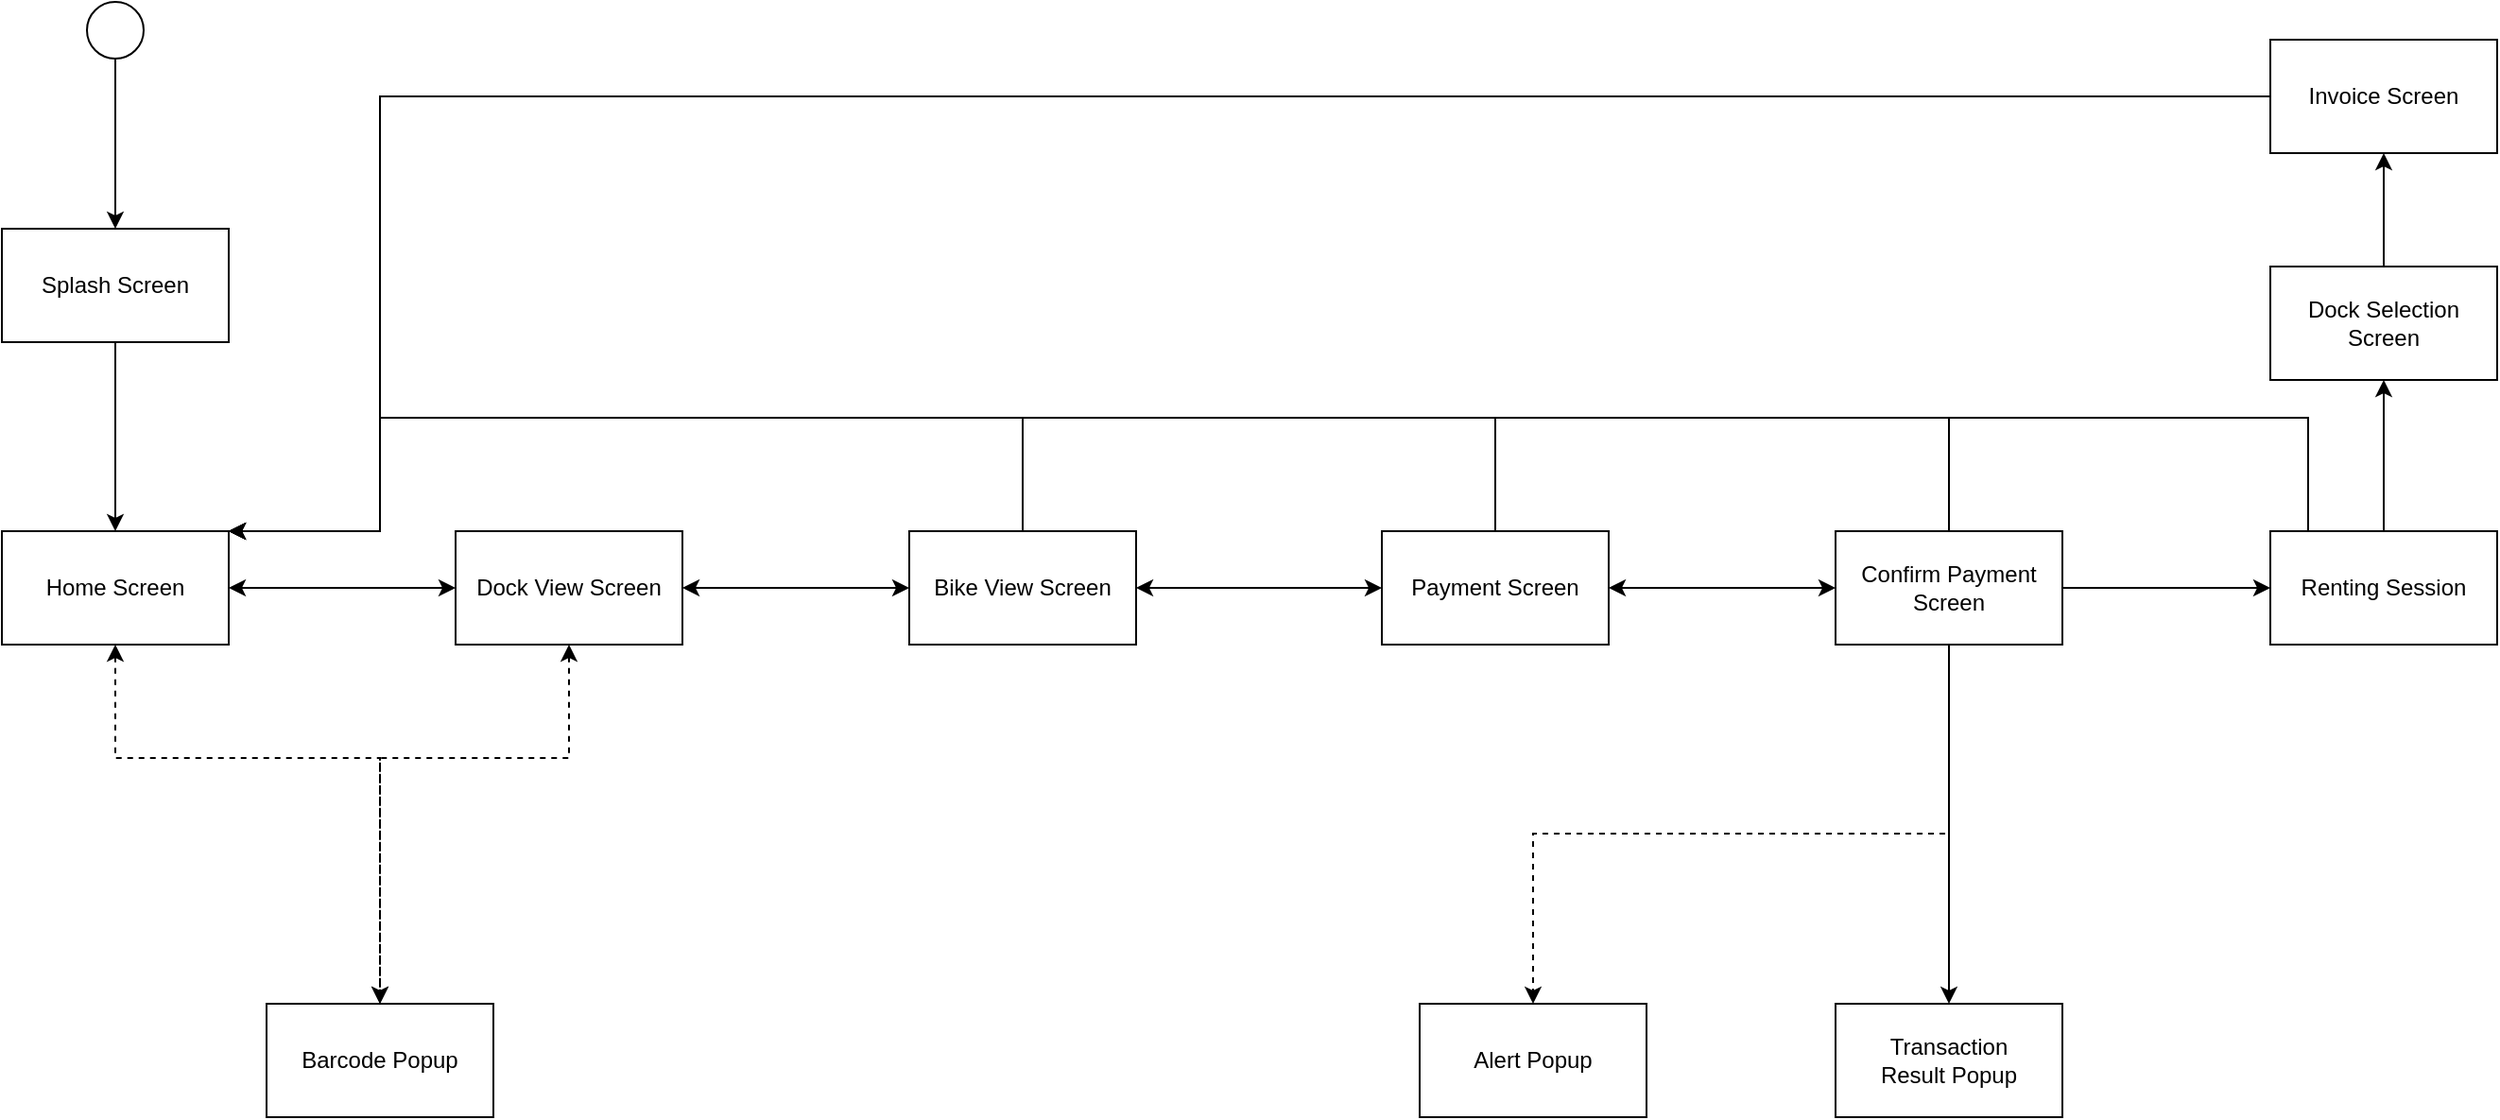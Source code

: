 <mxfile version="14.1.2" type="device"><diagram id="MIRiIVkZW667SX1PnHVQ" name="Page-1"><mxGraphModel dx="5150" dy="2085" grid="1" gridSize="10" guides="1" tooltips="1" connect="1" arrows="1" fold="1" page="1" pageScale="1" pageWidth="850" pageHeight="1100" math="0" shadow="0"><root><mxCell id="0"/><mxCell id="1" parent="0"/><mxCell id="f_08wglCo6nBJubHzjN5-1" value="Splash Screen" style="rounded=0;whiteSpace=wrap;html=1;" parent="1" vertex="1"><mxGeometry x="190" y="390" width="120" height="60" as="geometry"/></mxCell><mxCell id="f_08wglCo6nBJubHzjN5-7" style="edgeStyle=orthogonalEdgeStyle;rounded=0;orthogonalLoop=1;jettySize=auto;html=1;entryX=0;entryY=0.5;entryDx=0;entryDy=0;startArrow=classic;startFill=1;" parent="1" source="f_08wglCo6nBJubHzjN5-2" target="f_08wglCo6nBJubHzjN5-3" edge="1"><mxGeometry relative="1" as="geometry"/></mxCell><mxCell id="f_08wglCo6nBJubHzjN5-23" style="edgeStyle=orthogonalEdgeStyle;rounded=0;orthogonalLoop=1;jettySize=auto;html=1;entryX=0.5;entryY=0;entryDx=0;entryDy=0;dashed=1;startArrow=classic;startFill=1;" parent="1" source="f_08wglCo6nBJubHzjN5-2" target="f_08wglCo6nBJubHzjN5-4" edge="1"><mxGeometry relative="1" as="geometry"><Array as="points"><mxPoint x="250" y="670"/><mxPoint x="390" y="670"/></Array></mxGeometry></mxCell><mxCell id="C0wPFwSAcowGBwk0GFJz-18" style="edgeStyle=orthogonalEdgeStyle;rounded=0;orthogonalLoop=1;jettySize=auto;html=1;entryX=0.5;entryY=1;entryDx=0;entryDy=0;startArrow=classic;startFill=1;endArrow=none;endFill=0;" parent="1" source="f_08wglCo6nBJubHzjN5-2" target="f_08wglCo6nBJubHzjN5-1" edge="1"><mxGeometry relative="1" as="geometry"/></mxCell><mxCell id="f_08wglCo6nBJubHzjN5-2" value="Home Screen" style="rounded=0;whiteSpace=wrap;html=1;" parent="1" vertex="1"><mxGeometry x="190" y="550" width="120" height="60" as="geometry"/></mxCell><mxCell id="f_08wglCo6nBJubHzjN5-8" style="edgeStyle=orthogonalEdgeStyle;rounded=0;orthogonalLoop=1;jettySize=auto;html=1;entryX=0;entryY=0.5;entryDx=0;entryDy=0;startArrow=classic;startFill=1;" parent="1" source="f_08wglCo6nBJubHzjN5-3" target="f_08wglCo6nBJubHzjN5-5" edge="1"><mxGeometry relative="1" as="geometry"/></mxCell><mxCell id="f_08wglCo6nBJubHzjN5-24" style="edgeStyle=orthogonalEdgeStyle;rounded=0;orthogonalLoop=1;jettySize=auto;html=1;entryX=0.5;entryY=0;entryDx=0;entryDy=0;dashed=1;startArrow=classic;startFill=1;" parent="1" source="f_08wglCo6nBJubHzjN5-3" target="f_08wglCo6nBJubHzjN5-4" edge="1"><mxGeometry relative="1" as="geometry"><Array as="points"><mxPoint x="490" y="670"/><mxPoint x="390" y="670"/></Array></mxGeometry></mxCell><mxCell id="f_08wglCo6nBJubHzjN5-3" value="Dock View Screen" style="rounded=0;whiteSpace=wrap;html=1;" parent="1" vertex="1"><mxGeometry x="430" y="550" width="120" height="60" as="geometry"/></mxCell><mxCell id="f_08wglCo6nBJubHzjN5-4" value="Barcode Popup" style="rounded=0;whiteSpace=wrap;html=1;" parent="1" vertex="1"><mxGeometry x="330" y="800" width="120" height="60" as="geometry"/></mxCell><mxCell id="f_08wglCo6nBJubHzjN5-12" style="edgeStyle=orthogonalEdgeStyle;rounded=0;orthogonalLoop=1;jettySize=auto;html=1;entryX=0;entryY=0.5;entryDx=0;entryDy=0;startArrow=classic;startFill=1;" parent="1" source="f_08wglCo6nBJubHzjN5-5" target="f_08wglCo6nBJubHzjN5-11" edge="1"><mxGeometry relative="1" as="geometry"/></mxCell><mxCell id="C0wPFwSAcowGBwk0GFJz-9" style="edgeStyle=orthogonalEdgeStyle;rounded=0;orthogonalLoop=1;jettySize=auto;html=1;entryX=1;entryY=0;entryDx=0;entryDy=0;" parent="1" source="f_08wglCo6nBJubHzjN5-5" target="f_08wglCo6nBJubHzjN5-2" edge="1"><mxGeometry relative="1" as="geometry"><Array as="points"><mxPoint x="730" y="490"/><mxPoint x="390" y="490"/><mxPoint x="390" y="550"/></Array></mxGeometry></mxCell><mxCell id="f_08wglCo6nBJubHzjN5-5" value="Bike View Screen" style="rounded=0;whiteSpace=wrap;html=1;" parent="1" vertex="1"><mxGeometry x="670" y="550" width="120" height="60" as="geometry"/></mxCell><mxCell id="f_08wglCo6nBJubHzjN5-10" style="edgeStyle=orthogonalEdgeStyle;rounded=0;orthogonalLoop=1;jettySize=auto;html=1;entryX=0.5;entryY=0;entryDx=0;entryDy=0;" parent="1" source="f_08wglCo6nBJubHzjN5-9" target="f_08wglCo6nBJubHzjN5-1" edge="1"><mxGeometry relative="1" as="geometry"/></mxCell><mxCell id="f_08wglCo6nBJubHzjN5-9" value="" style="verticalLabelPosition=bottom;verticalAlign=top;html=1;shape=mxgraph.flowchart.on-page_reference;" parent="1" vertex="1"><mxGeometry x="235" y="270" width="30" height="30" as="geometry"/></mxCell><mxCell id="f_08wglCo6nBJubHzjN5-22" style="edgeStyle=orthogonalEdgeStyle;rounded=0;orthogonalLoop=1;jettySize=auto;html=1;entryX=0;entryY=0.5;entryDx=0;entryDy=0;startArrow=none;startFill=0;" parent="1" source="fNOSTL4mrCjTy88udp0K-1" target="f_08wglCo6nBJubHzjN5-13" edge="1"><mxGeometry relative="1" as="geometry"/></mxCell><mxCell id="f_08wglCo6nBJubHzjN5-29" style="edgeStyle=orthogonalEdgeStyle;rounded=0;orthogonalLoop=1;jettySize=auto;html=1;entryX=1;entryY=0;entryDx=0;entryDy=0;startArrow=none;startFill=0;" parent="1" source="f_08wglCo6nBJubHzjN5-11" target="f_08wglCo6nBJubHzjN5-2" edge="1"><mxGeometry relative="1" as="geometry"><Array as="points"><mxPoint x="980" y="490"/><mxPoint x="390" y="490"/><mxPoint x="390" y="550"/></Array></mxGeometry></mxCell><mxCell id="f_08wglCo6nBJubHzjN5-11" value="Payment Screen" style="rounded=0;whiteSpace=wrap;html=1;" parent="1" vertex="1"><mxGeometry x="920" y="550" width="120" height="60" as="geometry"/></mxCell><mxCell id="f_08wglCo6nBJubHzjN5-30" style="edgeStyle=orthogonalEdgeStyle;rounded=0;orthogonalLoop=1;jettySize=auto;html=1;exitX=0;exitY=0;exitDx=0;exitDy=0;entryX=1;entryY=0;entryDx=0;entryDy=0;startArrow=none;startFill=0;" parent="1" source="f_08wglCo6nBJubHzjN5-13" target="f_08wglCo6nBJubHzjN5-2" edge="1"><mxGeometry relative="1" as="geometry"><Array as="points"><mxPoint x="1410" y="550"/><mxPoint x="1410" y="490"/><mxPoint x="390" y="490"/><mxPoint x="390" y="550"/></Array></mxGeometry></mxCell><mxCell id="f_08wglCo6nBJubHzjN5-13" value="Renting Session" style="rounded=0;whiteSpace=wrap;html=1;" parent="1" vertex="1"><mxGeometry x="1390" y="550" width="120" height="60" as="geometry"/></mxCell><mxCell id="f_08wglCo6nBJubHzjN5-28" style="edgeStyle=orthogonalEdgeStyle;rounded=0;orthogonalLoop=1;jettySize=auto;html=1;entryX=1;entryY=0;entryDx=0;entryDy=0;startArrow=none;startFill=0;" parent="1" source="f_08wglCo6nBJubHzjN5-15" target="f_08wglCo6nBJubHzjN5-2" edge="1"><mxGeometry relative="1" as="geometry"><Array as="points"><mxPoint x="1450" y="320"/><mxPoint x="390" y="320"/><mxPoint x="390" y="550"/></Array></mxGeometry></mxCell><mxCell id="C0wPFwSAcowGBwk0GFJz-15" style="edgeStyle=orthogonalEdgeStyle;rounded=0;orthogonalLoop=1;jettySize=auto;html=1;entryX=0.5;entryY=0;entryDx=0;entryDy=0;startArrow=classic;startFill=1;endArrow=none;endFill=0;" parent="1" source="f_08wglCo6nBJubHzjN5-15" target="C0wPFwSAcowGBwk0GFJz-13" edge="1"><mxGeometry relative="1" as="geometry"/></mxCell><mxCell id="f_08wglCo6nBJubHzjN5-15" value="Invoice Screen" style="rounded=0;whiteSpace=wrap;html=1;" parent="1" vertex="1"><mxGeometry x="1390" y="290" width="120" height="60" as="geometry"/></mxCell><mxCell id="C0wPFwSAcowGBwk0GFJz-5" style="edgeStyle=orthogonalEdgeStyle;rounded=0;orthogonalLoop=1;jettySize=auto;html=1;" parent="1" source="fNOSTL4mrCjTy88udp0K-1" target="C0wPFwSAcowGBwk0GFJz-1" edge="1"><mxGeometry relative="1" as="geometry"/></mxCell><mxCell id="C0wPFwSAcowGBwk0GFJz-6" style="edgeStyle=orthogonalEdgeStyle;rounded=0;orthogonalLoop=1;jettySize=auto;html=1;entryX=0.5;entryY=0;entryDx=0;entryDy=0;dashed=1;" parent="1" source="fNOSTL4mrCjTy88udp0K-1" target="C0wPFwSAcowGBwk0GFJz-3" edge="1"><mxGeometry relative="1" as="geometry"><Array as="points"><mxPoint x="1220" y="710"/><mxPoint x="1000" y="710"/></Array></mxGeometry></mxCell><mxCell id="C0wPFwSAcowGBwk0GFJz-12" style="edgeStyle=orthogonalEdgeStyle;rounded=0;orthogonalLoop=1;jettySize=auto;html=1;" parent="1" source="fNOSTL4mrCjTy88udp0K-1" edge="1"><mxGeometry relative="1" as="geometry"><mxPoint x="310" y="550" as="targetPoint"/><Array as="points"><mxPoint x="1220" y="490"/><mxPoint x="390" y="490"/><mxPoint x="390" y="550"/></Array></mxGeometry></mxCell><mxCell id="fNOSTL4mrCjTy88udp0K-1" value="Confirm Payment Screen" style="rounded=0;whiteSpace=wrap;html=1;" parent="1" vertex="1"><mxGeometry x="1160" y="550" width="120" height="60" as="geometry"/></mxCell><mxCell id="fNOSTL4mrCjTy88udp0K-2" style="edgeStyle=orthogonalEdgeStyle;rounded=0;orthogonalLoop=1;jettySize=auto;html=1;entryX=0;entryY=0.5;entryDx=0;entryDy=0;startArrow=classic;startFill=1;" parent="1" source="f_08wglCo6nBJubHzjN5-11" target="fNOSTL4mrCjTy88udp0K-1" edge="1"><mxGeometry relative="1" as="geometry"><mxPoint x="1040" y="580" as="sourcePoint"/><mxPoint x="1390" y="580" as="targetPoint"/></mxGeometry></mxCell><mxCell id="C0wPFwSAcowGBwk0GFJz-1" value="Transaction Result&amp;nbsp;Popup" style="rounded=0;whiteSpace=wrap;html=1;" parent="1" vertex="1"><mxGeometry x="1160" y="800" width="120" height="60" as="geometry"/></mxCell><mxCell id="C0wPFwSAcowGBwk0GFJz-3" value="Alert Popup" style="rounded=0;whiteSpace=wrap;html=1;" parent="1" vertex="1"><mxGeometry x="940" y="800" width="120" height="60" as="geometry"/></mxCell><mxCell id="C0wPFwSAcowGBwk0GFJz-16" style="edgeStyle=orthogonalEdgeStyle;rounded=0;orthogonalLoop=1;jettySize=auto;html=1;entryX=0.5;entryY=0;entryDx=0;entryDy=0;startArrow=classic;startFill=1;endArrow=none;endFill=0;" parent="1" source="C0wPFwSAcowGBwk0GFJz-13" target="f_08wglCo6nBJubHzjN5-13" edge="1"><mxGeometry relative="1" as="geometry"/></mxCell><mxCell id="C0wPFwSAcowGBwk0GFJz-13" value="Dock Selection Screen" style="rounded=0;whiteSpace=wrap;html=1;" parent="1" vertex="1"><mxGeometry x="1390" y="410" width="120" height="60" as="geometry"/></mxCell></root></mxGraphModel></diagram></mxfile>